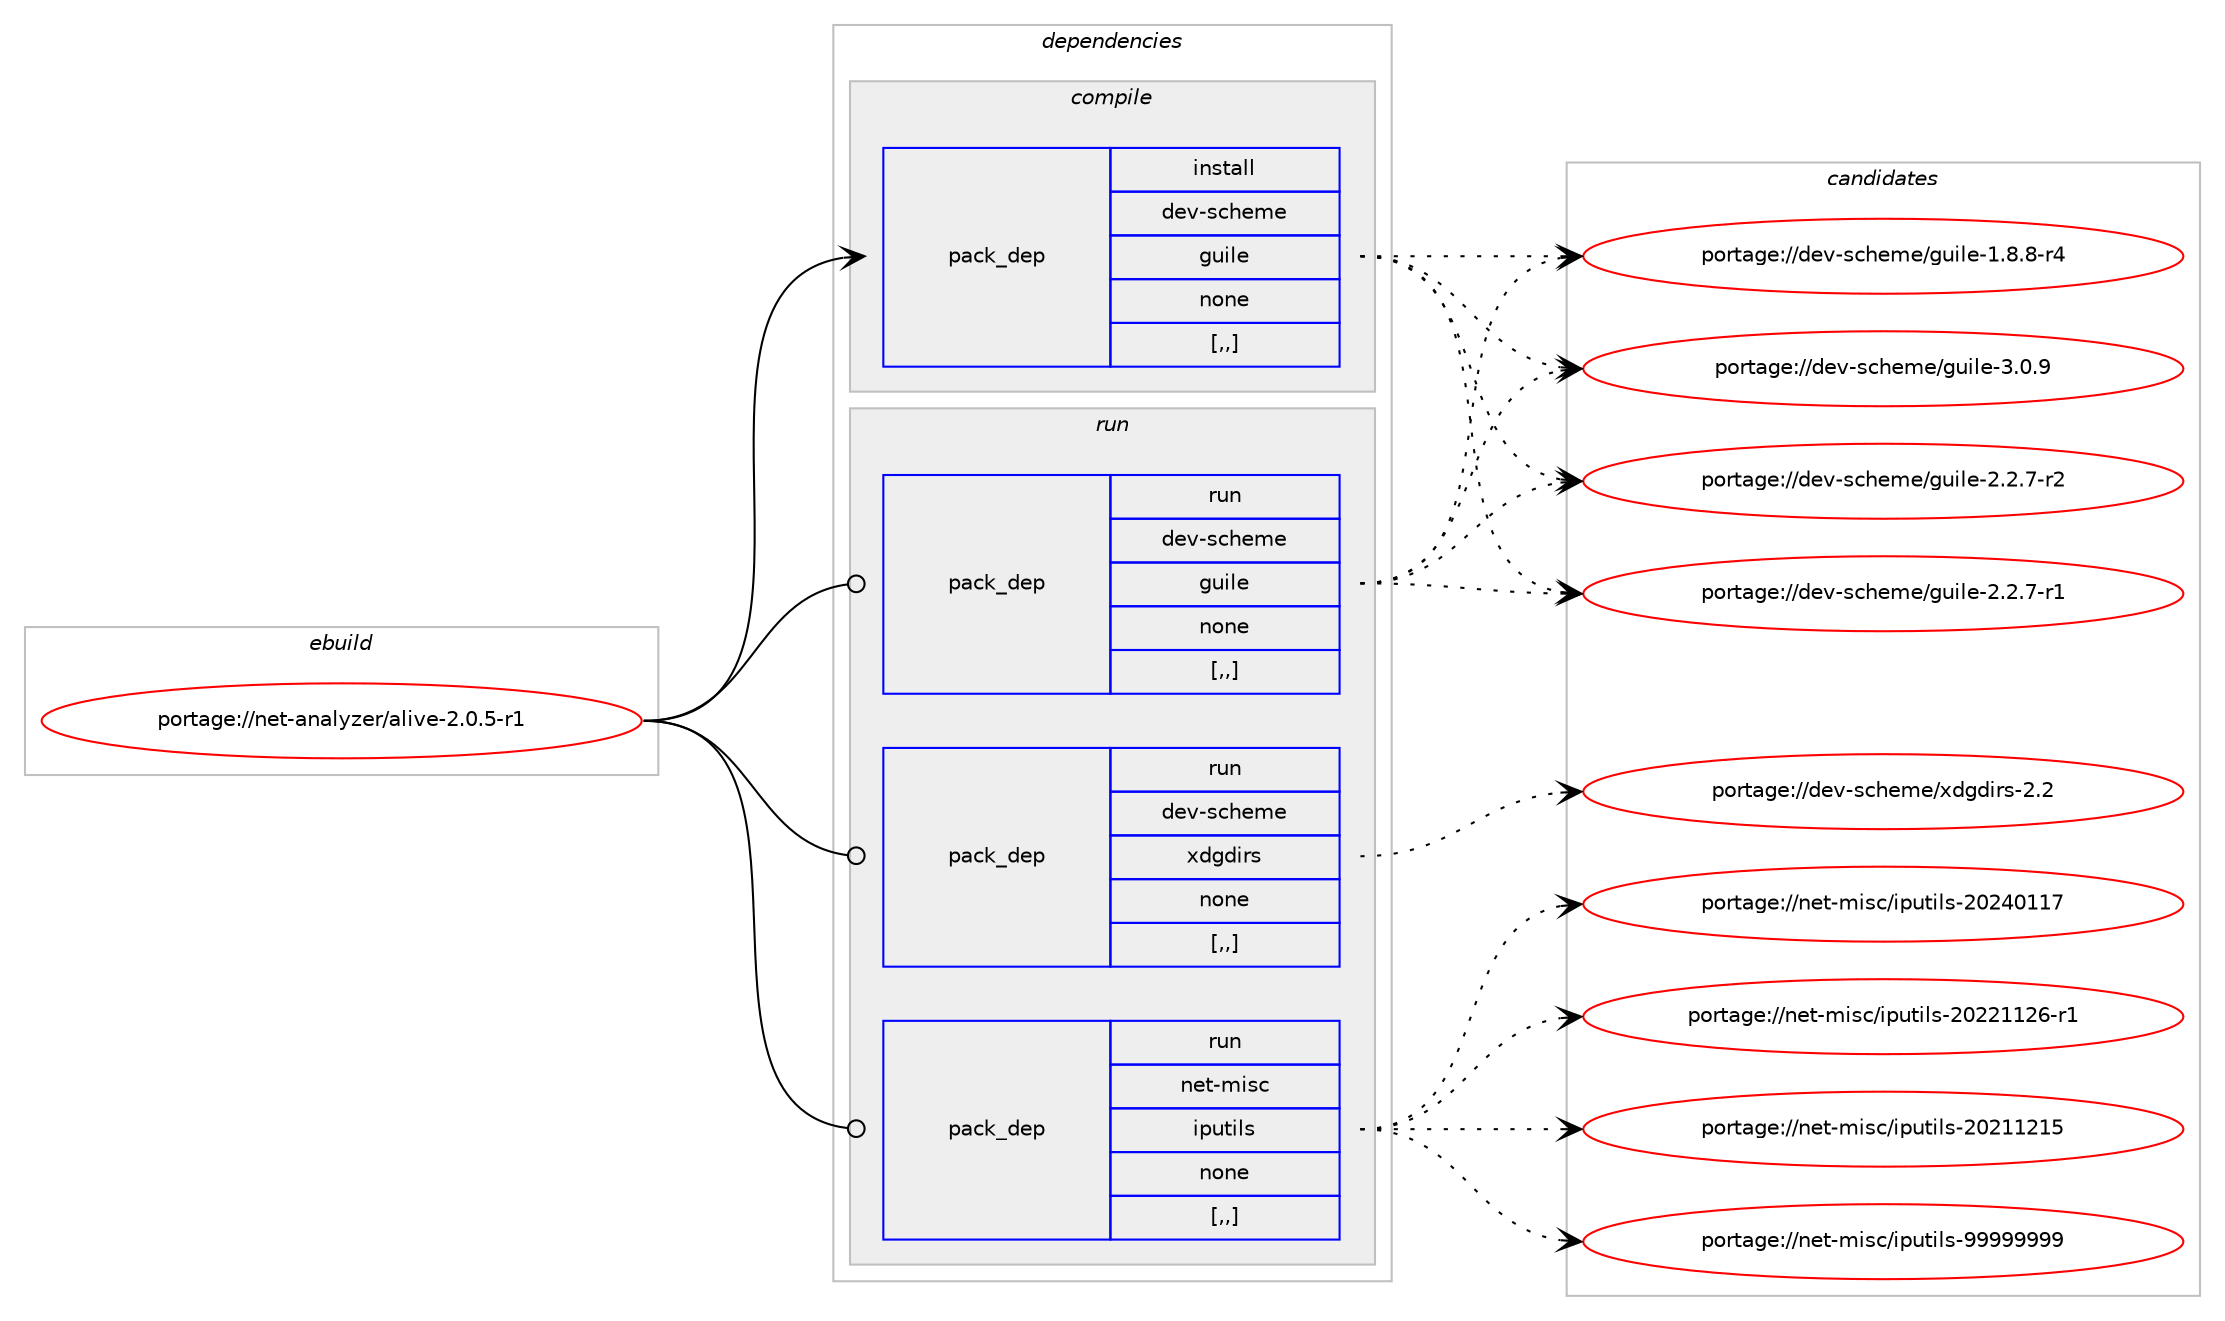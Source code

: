 digraph prolog {

# *************
# Graph options
# *************

newrank=true;
concentrate=true;
compound=true;
graph [rankdir=LR,fontname=Helvetica,fontsize=10,ranksep=1.5];#, ranksep=2.5, nodesep=0.2];
edge  [arrowhead=vee];
node  [fontname=Helvetica,fontsize=10];

# **********
# The ebuild
# **********

subgraph cluster_leftcol {
color=gray;
label=<<i>ebuild</i>>;
id [label="portage://net-analyzer/alive-2.0.5-r1", color=red, width=4, href="../net-analyzer/alive-2.0.5-r1.svg"];
}

# ****************
# The dependencies
# ****************

subgraph cluster_midcol {
color=gray;
label=<<i>dependencies</i>>;
subgraph cluster_compile {
fillcolor="#eeeeee";
style=filled;
label=<<i>compile</i>>;
subgraph pack247136 {
dependency336254 [label=<<TABLE BORDER="0" CELLBORDER="1" CELLSPACING="0" CELLPADDING="4" WIDTH="220"><TR><TD ROWSPAN="6" CELLPADDING="30">pack_dep</TD></TR><TR><TD WIDTH="110">install</TD></TR><TR><TD>dev-scheme</TD></TR><TR><TD>guile</TD></TR><TR><TD>none</TD></TR><TR><TD>[,,]</TD></TR></TABLE>>, shape=none, color=blue];
}
id:e -> dependency336254:w [weight=20,style="solid",arrowhead="vee"];
}
subgraph cluster_compileandrun {
fillcolor="#eeeeee";
style=filled;
label=<<i>compile and run</i>>;
}
subgraph cluster_run {
fillcolor="#eeeeee";
style=filled;
label=<<i>run</i>>;
subgraph pack247137 {
dependency336255 [label=<<TABLE BORDER="0" CELLBORDER="1" CELLSPACING="0" CELLPADDING="4" WIDTH="220"><TR><TD ROWSPAN="6" CELLPADDING="30">pack_dep</TD></TR><TR><TD WIDTH="110">run</TD></TR><TR><TD>dev-scheme</TD></TR><TR><TD>guile</TD></TR><TR><TD>none</TD></TR><TR><TD>[,,]</TD></TR></TABLE>>, shape=none, color=blue];
}
id:e -> dependency336255:w [weight=20,style="solid",arrowhead="odot"];
subgraph pack247138 {
dependency336256 [label=<<TABLE BORDER="0" CELLBORDER="1" CELLSPACING="0" CELLPADDING="4" WIDTH="220"><TR><TD ROWSPAN="6" CELLPADDING="30">pack_dep</TD></TR><TR><TD WIDTH="110">run</TD></TR><TR><TD>dev-scheme</TD></TR><TR><TD>xdgdirs</TD></TR><TR><TD>none</TD></TR><TR><TD>[,,]</TD></TR></TABLE>>, shape=none, color=blue];
}
id:e -> dependency336256:w [weight=20,style="solid",arrowhead="odot"];
subgraph pack247139 {
dependency336257 [label=<<TABLE BORDER="0" CELLBORDER="1" CELLSPACING="0" CELLPADDING="4" WIDTH="220"><TR><TD ROWSPAN="6" CELLPADDING="30">pack_dep</TD></TR><TR><TD WIDTH="110">run</TD></TR><TR><TD>net-misc</TD></TR><TR><TD>iputils</TD></TR><TR><TD>none</TD></TR><TR><TD>[,,]</TD></TR></TABLE>>, shape=none, color=blue];
}
id:e -> dependency336257:w [weight=20,style="solid",arrowhead="odot"];
}
}

# **************
# The candidates
# **************

subgraph cluster_choices {
rank=same;
color=gray;
label=<<i>candidates</i>>;

subgraph choice247136 {
color=black;
nodesep=1;
choice100101118451159910410110910147103117105108101455146484657 [label="portage://dev-scheme/guile-3.0.9", color=red, width=4,href="../dev-scheme/guile-3.0.9.svg"];
choice1001011184511599104101109101471031171051081014550465046554511450 [label="portage://dev-scheme/guile-2.2.7-r2", color=red, width=4,href="../dev-scheme/guile-2.2.7-r2.svg"];
choice1001011184511599104101109101471031171051081014550465046554511449 [label="portage://dev-scheme/guile-2.2.7-r1", color=red, width=4,href="../dev-scheme/guile-2.2.7-r1.svg"];
choice1001011184511599104101109101471031171051081014549465646564511452 [label="portage://dev-scheme/guile-1.8.8-r4", color=red, width=4,href="../dev-scheme/guile-1.8.8-r4.svg"];
dependency336254:e -> choice100101118451159910410110910147103117105108101455146484657:w [style=dotted,weight="100"];
dependency336254:e -> choice1001011184511599104101109101471031171051081014550465046554511450:w [style=dotted,weight="100"];
dependency336254:e -> choice1001011184511599104101109101471031171051081014550465046554511449:w [style=dotted,weight="100"];
dependency336254:e -> choice1001011184511599104101109101471031171051081014549465646564511452:w [style=dotted,weight="100"];
}
subgraph choice247137 {
color=black;
nodesep=1;
choice100101118451159910410110910147103117105108101455146484657 [label="portage://dev-scheme/guile-3.0.9", color=red, width=4,href="../dev-scheme/guile-3.0.9.svg"];
choice1001011184511599104101109101471031171051081014550465046554511450 [label="portage://dev-scheme/guile-2.2.7-r2", color=red, width=4,href="../dev-scheme/guile-2.2.7-r2.svg"];
choice1001011184511599104101109101471031171051081014550465046554511449 [label="portage://dev-scheme/guile-2.2.7-r1", color=red, width=4,href="../dev-scheme/guile-2.2.7-r1.svg"];
choice1001011184511599104101109101471031171051081014549465646564511452 [label="portage://dev-scheme/guile-1.8.8-r4", color=red, width=4,href="../dev-scheme/guile-1.8.8-r4.svg"];
dependency336255:e -> choice100101118451159910410110910147103117105108101455146484657:w [style=dotted,weight="100"];
dependency336255:e -> choice1001011184511599104101109101471031171051081014550465046554511450:w [style=dotted,weight="100"];
dependency336255:e -> choice1001011184511599104101109101471031171051081014550465046554511449:w [style=dotted,weight="100"];
dependency336255:e -> choice1001011184511599104101109101471031171051081014549465646564511452:w [style=dotted,weight="100"];
}
subgraph choice247138 {
color=black;
nodesep=1;
choice10010111845115991041011091014712010010310010511411545504650 [label="portage://dev-scheme/xdgdirs-2.2", color=red, width=4,href="../dev-scheme/xdgdirs-2.2.svg"];
dependency336256:e -> choice10010111845115991041011091014712010010310010511411545504650:w [style=dotted,weight="100"];
}
subgraph choice247139 {
color=black;
nodesep=1;
choice110101116451091051159947105112117116105108115455757575757575757 [label="portage://net-misc/iputils-99999999", color=red, width=4,href="../net-misc/iputils-99999999.svg"];
choice110101116451091051159947105112117116105108115455048505248494955 [label="portage://net-misc/iputils-20240117", color=red, width=4,href="../net-misc/iputils-20240117.svg"];
choice1101011164510910511599471051121171161051081154550485050494950544511449 [label="portage://net-misc/iputils-20221126-r1", color=red, width=4,href="../net-misc/iputils-20221126-r1.svg"];
choice110101116451091051159947105112117116105108115455048504949504953 [label="portage://net-misc/iputils-20211215", color=red, width=4,href="../net-misc/iputils-20211215.svg"];
dependency336257:e -> choice110101116451091051159947105112117116105108115455757575757575757:w [style=dotted,weight="100"];
dependency336257:e -> choice110101116451091051159947105112117116105108115455048505248494955:w [style=dotted,weight="100"];
dependency336257:e -> choice1101011164510910511599471051121171161051081154550485050494950544511449:w [style=dotted,weight="100"];
dependency336257:e -> choice110101116451091051159947105112117116105108115455048504949504953:w [style=dotted,weight="100"];
}
}

}

